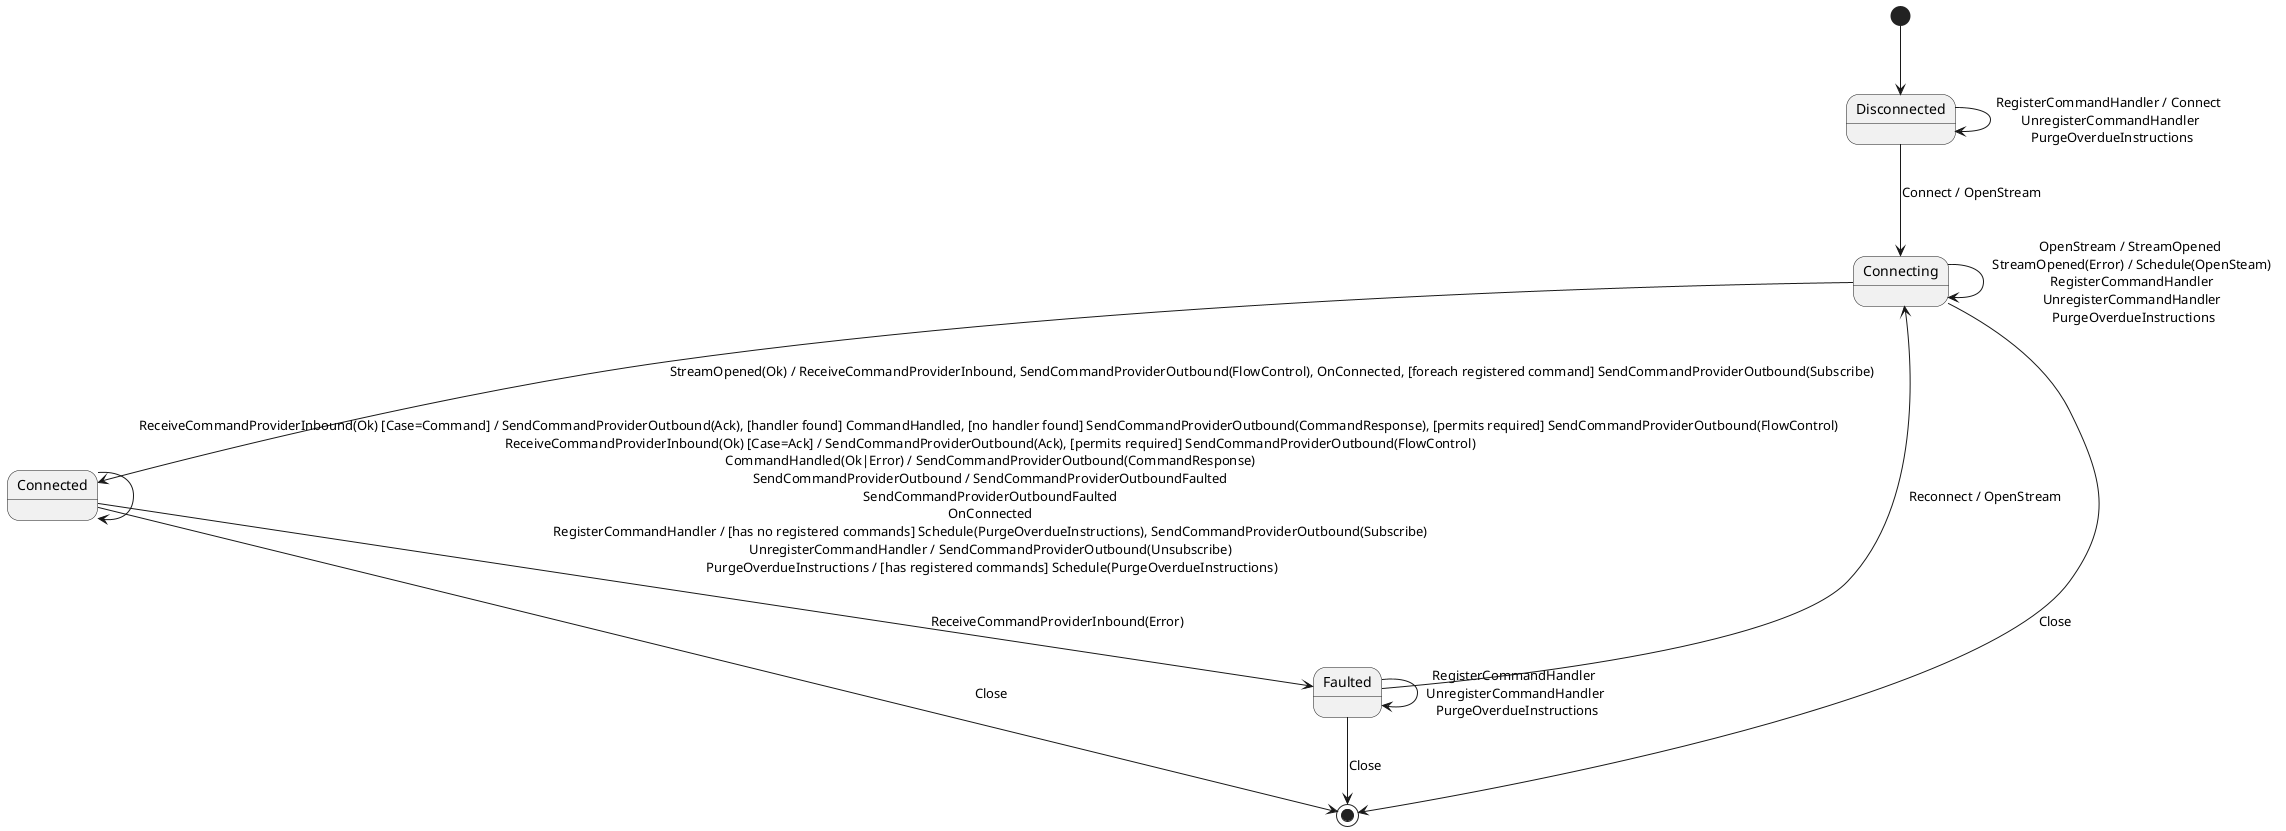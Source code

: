 @startuml CommandChannel state machine
[*] --> Disconnected

Disconnected-->Disconnected: RegisterCommandHandler / Connect \n UnregisterCommandHandler \n PurgeOverdueInstructions
Disconnected-->Connecting: Connect / OpenStream 
Connecting-->Connecting: OpenStream / StreamOpened \n StreamOpened(Error) / Schedule(OpenSteam) \n RegisterCommandHandler \n UnregisterCommandHandler \n PurgeOverdueInstructions
Connecting-->Connected: StreamOpened(Ok) / ReceiveCommandProviderInbound, SendCommandProviderOutbound(FlowControl), OnConnected, [foreach registered command] SendCommandProviderOutbound(Subscribe)
Connected-->Connected: ReceiveCommandProviderInbound(Ok) [Case=Command] / SendCommandProviderOutbound(Ack), [handler found] CommandHandled, [no handler found] SendCommandProviderOutbound(CommandResponse), [permits required] SendCommandProviderOutbound(FlowControl) \n ReceiveCommandProviderInbound(Ok) [Case=Ack] / SendCommandProviderOutbound(Ack), [permits required] SendCommandProviderOutbound(FlowControl) \n CommandHandled(Ok|Error) / SendCommandProviderOutbound(CommandResponse) \n SendCommandProviderOutbound / SendCommandProviderOutboundFaulted \n SendCommandProviderOutboundFaulted \n OnConnected \n RegisterCommandHandler / [has no registered commands] Schedule(PurgeOverdueInstructions), SendCommandProviderOutbound(Subscribe) \n UnregisterCommandHandler / SendCommandProviderOutbound(Unsubscribe) \n PurgeOverdueInstructions / [has registered commands] Schedule(PurgeOverdueInstructions)
Connected-->Faulted: ReceiveCommandProviderInbound(Error)
Faulted-->Faulted: RegisterCommandHandler \n UnregisterCommandHandler \n PurgeOverdueInstructions
Faulted-->Connecting: Reconnect / OpenStream

Connecting --> [*]: Close
Connected --> [*]: Close
Faulted --> [*]: Close
@enduml